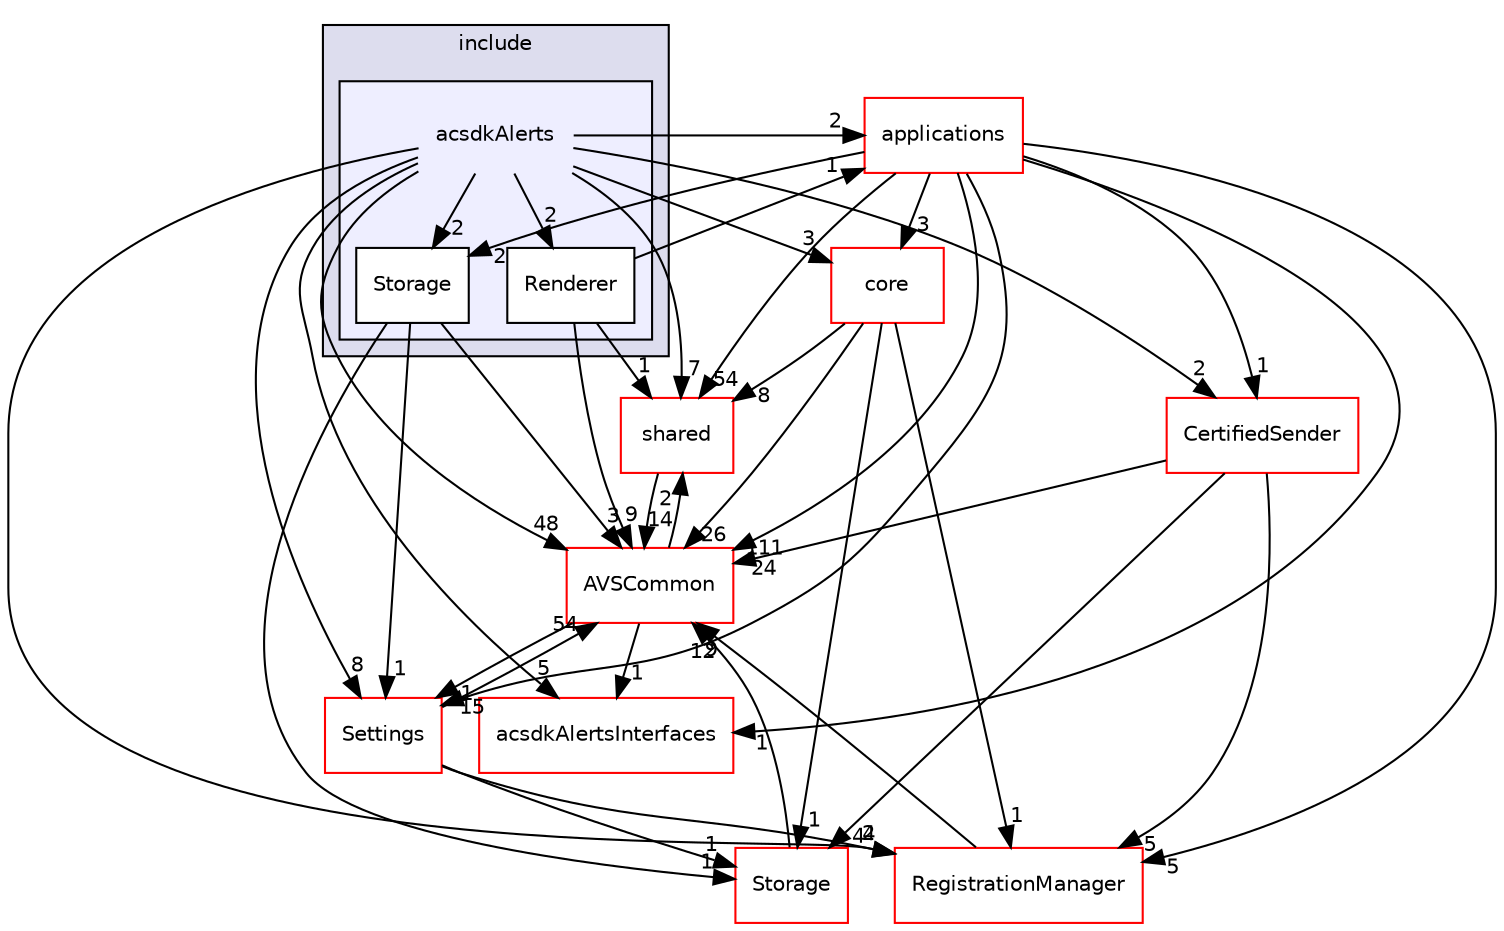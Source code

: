 digraph "/workplace/avs-device-sdk/capabilities/Alerts/acsdkAlerts/include/acsdkAlerts" {
  compound=true
  node [ fontsize="10", fontname="Helvetica"];
  edge [ labelfontsize="10", labelfontname="Helvetica"];
  subgraph clusterdir_b1dfbf978be24d96bb3d3044801c647a {
    graph [ bgcolor="#ddddee", pencolor="black", label="include" fontname="Helvetica", fontsize="10", URL="dir_b1dfbf978be24d96bb3d3044801c647a.html"]
  subgraph clusterdir_9c8dbcc65ad6b311184f354b98b30a84 {
    graph [ bgcolor="#eeeeff", pencolor="black", label="" URL="dir_9c8dbcc65ad6b311184f354b98b30a84.html"];
    dir_9c8dbcc65ad6b311184f354b98b30a84 [shape=plaintext label="acsdkAlerts"];
    dir_b295c9fb23d9647cc21ceb78d0812415 [shape=box label="Renderer" color="black" fillcolor="white" style="filled" URL="dir_b295c9fb23d9647cc21ceb78d0812415.html"];
    dir_45875c069d6d893f8a539ad3e07ef945 [shape=box label="Storage" color="black" fillcolor="white" style="filled" URL="dir_45875c069d6d893f8a539ad3e07ef945.html"];
  }
  }
  dir_9982052f7ce695d12571567315b2fafa [shape=box label="shared" fillcolor="white" style="filled" color="red" URL="dir_9982052f7ce695d12571567315b2fafa.html"];
  dir_a6e4fee11f07c3b70486e88fe92cbbdc [shape=box label="applications" fillcolor="white" style="filled" color="red" URL="dir_a6e4fee11f07c3b70486e88fe92cbbdc.html"];
  dir_d30ce3e61bf7ed46c94a0fee0c612be8 [shape=box label="acsdkAlertsInterfaces" fillcolor="white" style="filled" color="red" URL="dir_d30ce3e61bf7ed46c94a0fee0c612be8.html"];
  dir_cf27311ab9f4263eef70b28364b95692 [shape=box label="CertifiedSender" fillcolor="white" style="filled" color="red" URL="dir_cf27311ab9f4263eef70b28364b95692.html"];
  dir_d29c5f5a2915d6c5388c9daae4f109c7 [shape=box label="Storage" fillcolor="white" style="filled" color="red" URL="dir_d29c5f5a2915d6c5388c9daae4f109c7.html"];
  dir_8ae0dd75af039a94f4269584fb8eef13 [shape=box label="Settings" fillcolor="white" style="filled" color="red" URL="dir_8ae0dd75af039a94f4269584fb8eef13.html"];
  dir_13e65effb2bde530b17b3d5eefcd0266 [shape=box label="AVSCommon" fillcolor="white" style="filled" color="red" URL="dir_13e65effb2bde530b17b3d5eefcd0266.html"];
  dir_b14333b5607b47fe7356eaa790107bd3 [shape=box label="RegistrationManager" fillcolor="white" style="filled" color="red" URL="dir_b14333b5607b47fe7356eaa790107bd3.html"];
  dir_4270bfced15e0e73154b13468c7c9ad9 [shape=box label="core" fillcolor="white" style="filled" color="red" URL="dir_4270bfced15e0e73154b13468c7c9ad9.html"];
  dir_9982052f7ce695d12571567315b2fafa->dir_13e65effb2bde530b17b3d5eefcd0266 [headlabel="14", labeldistance=1.5 headhref="dir_000549_000017.html"];
  dir_a6e4fee11f07c3b70486e88fe92cbbdc->dir_9982052f7ce695d12571567315b2fafa [headlabel="54", labeldistance=1.5 headhref="dir_000028_000549.html"];
  dir_a6e4fee11f07c3b70486e88fe92cbbdc->dir_d30ce3e61bf7ed46c94a0fee0c612be8 [headlabel="1", labeldistance=1.5 headhref="dir_000028_000251.html"];
  dir_a6e4fee11f07c3b70486e88fe92cbbdc->dir_cf27311ab9f4263eef70b28364b95692 [headlabel="1", labeldistance=1.5 headhref="dir_000028_000415.html"];
  dir_a6e4fee11f07c3b70486e88fe92cbbdc->dir_8ae0dd75af039a94f4269584fb8eef13 [headlabel="15", labeldistance=1.5 headhref="dir_000028_000539.html"];
  dir_a6e4fee11f07c3b70486e88fe92cbbdc->dir_13e65effb2bde530b17b3d5eefcd0266 [headlabel="111", labeldistance=1.5 headhref="dir_000028_000017.html"];
  dir_a6e4fee11f07c3b70486e88fe92cbbdc->dir_b14333b5607b47fe7356eaa790107bd3 [headlabel="5", labeldistance=1.5 headhref="dir_000028_000524.html"];
  dir_a6e4fee11f07c3b70486e88fe92cbbdc->dir_4270bfced15e0e73154b13468c7c9ad9 [headlabel="3", labeldistance=1.5 headhref="dir_000028_000426.html"];
  dir_a6e4fee11f07c3b70486e88fe92cbbdc->dir_45875c069d6d893f8a539ad3e07ef945 [headlabel="2", labeldistance=1.5 headhref="dir_000028_000246.html"];
  dir_b295c9fb23d9647cc21ceb78d0812415->dir_9982052f7ce695d12571567315b2fafa [headlabel="1", labeldistance=1.5 headhref="dir_000245_000549.html"];
  dir_b295c9fb23d9647cc21ceb78d0812415->dir_a6e4fee11f07c3b70486e88fe92cbbdc [headlabel="1", labeldistance=1.5 headhref="dir_000245_000028.html"];
  dir_b295c9fb23d9647cc21ceb78d0812415->dir_13e65effb2bde530b17b3d5eefcd0266 [headlabel="9", labeldistance=1.5 headhref="dir_000245_000017.html"];
  dir_cf27311ab9f4263eef70b28364b95692->dir_d29c5f5a2915d6c5388c9daae4f109c7 [headlabel="4", labeldistance=1.5 headhref="dir_000415_000594.html"];
  dir_cf27311ab9f4263eef70b28364b95692->dir_13e65effb2bde530b17b3d5eefcd0266 [headlabel="24", labeldistance=1.5 headhref="dir_000415_000017.html"];
  dir_cf27311ab9f4263eef70b28364b95692->dir_b14333b5607b47fe7356eaa790107bd3 [headlabel="5", labeldistance=1.5 headhref="dir_000415_000524.html"];
  dir_d29c5f5a2915d6c5388c9daae4f109c7->dir_13e65effb2bde530b17b3d5eefcd0266 [headlabel="12", labeldistance=1.5 headhref="dir_000594_000017.html"];
  dir_8ae0dd75af039a94f4269584fb8eef13->dir_d29c5f5a2915d6c5388c9daae4f109c7 [headlabel="1", labeldistance=1.5 headhref="dir_000539_000594.html"];
  dir_8ae0dd75af039a94f4269584fb8eef13->dir_13e65effb2bde530b17b3d5eefcd0266 [headlabel="54", labeldistance=1.5 headhref="dir_000539_000017.html"];
  dir_8ae0dd75af039a94f4269584fb8eef13->dir_b14333b5607b47fe7356eaa790107bd3 [headlabel="4", labeldistance=1.5 headhref="dir_000539_000524.html"];
  dir_13e65effb2bde530b17b3d5eefcd0266->dir_9982052f7ce695d12571567315b2fafa [headlabel="2", labeldistance=1.5 headhref="dir_000017_000549.html"];
  dir_13e65effb2bde530b17b3d5eefcd0266->dir_d30ce3e61bf7ed46c94a0fee0c612be8 [headlabel="1", labeldistance=1.5 headhref="dir_000017_000251.html"];
  dir_13e65effb2bde530b17b3d5eefcd0266->dir_8ae0dd75af039a94f4269584fb8eef13 [headlabel="1", labeldistance=1.5 headhref="dir_000017_000539.html"];
  dir_b14333b5607b47fe7356eaa790107bd3->dir_13e65effb2bde530b17b3d5eefcd0266 [headlabel="9", labeldistance=1.5 headhref="dir_000524_000017.html"];
  dir_4270bfced15e0e73154b13468c7c9ad9->dir_9982052f7ce695d12571567315b2fafa [headlabel="8", labeldistance=1.5 headhref="dir_000426_000549.html"];
  dir_4270bfced15e0e73154b13468c7c9ad9->dir_d29c5f5a2915d6c5388c9daae4f109c7 [headlabel="1", labeldistance=1.5 headhref="dir_000426_000594.html"];
  dir_4270bfced15e0e73154b13468c7c9ad9->dir_13e65effb2bde530b17b3d5eefcd0266 [headlabel="26", labeldistance=1.5 headhref="dir_000426_000017.html"];
  dir_4270bfced15e0e73154b13468c7c9ad9->dir_b14333b5607b47fe7356eaa790107bd3 [headlabel="1", labeldistance=1.5 headhref="dir_000426_000524.html"];
  dir_9c8dbcc65ad6b311184f354b98b30a84->dir_9982052f7ce695d12571567315b2fafa [headlabel="7", labeldistance=1.5 headhref="dir_000205_000549.html"];
  dir_9c8dbcc65ad6b311184f354b98b30a84->dir_a6e4fee11f07c3b70486e88fe92cbbdc [headlabel="2", labeldistance=1.5 headhref="dir_000205_000028.html"];
  dir_9c8dbcc65ad6b311184f354b98b30a84->dir_b295c9fb23d9647cc21ceb78d0812415 [headlabel="2", labeldistance=1.5 headhref="dir_000205_000245.html"];
  dir_9c8dbcc65ad6b311184f354b98b30a84->dir_d30ce3e61bf7ed46c94a0fee0c612be8 [headlabel="5", labeldistance=1.5 headhref="dir_000205_000251.html"];
  dir_9c8dbcc65ad6b311184f354b98b30a84->dir_cf27311ab9f4263eef70b28364b95692 [headlabel="2", labeldistance=1.5 headhref="dir_000205_000415.html"];
  dir_9c8dbcc65ad6b311184f354b98b30a84->dir_8ae0dd75af039a94f4269584fb8eef13 [headlabel="8", labeldistance=1.5 headhref="dir_000205_000539.html"];
  dir_9c8dbcc65ad6b311184f354b98b30a84->dir_13e65effb2bde530b17b3d5eefcd0266 [headlabel="48", labeldistance=1.5 headhref="dir_000205_000017.html"];
  dir_9c8dbcc65ad6b311184f354b98b30a84->dir_b14333b5607b47fe7356eaa790107bd3 [headlabel="2", labeldistance=1.5 headhref="dir_000205_000524.html"];
  dir_9c8dbcc65ad6b311184f354b98b30a84->dir_4270bfced15e0e73154b13468c7c9ad9 [headlabel="3", labeldistance=1.5 headhref="dir_000205_000426.html"];
  dir_9c8dbcc65ad6b311184f354b98b30a84->dir_45875c069d6d893f8a539ad3e07ef945 [headlabel="2", labeldistance=1.5 headhref="dir_000205_000246.html"];
  dir_45875c069d6d893f8a539ad3e07ef945->dir_d29c5f5a2915d6c5388c9daae4f109c7 [headlabel="1", labeldistance=1.5 headhref="dir_000246_000594.html"];
  dir_45875c069d6d893f8a539ad3e07ef945->dir_8ae0dd75af039a94f4269584fb8eef13 [headlabel="1", labeldistance=1.5 headhref="dir_000246_000539.html"];
  dir_45875c069d6d893f8a539ad3e07ef945->dir_13e65effb2bde530b17b3d5eefcd0266 [headlabel="3", labeldistance=1.5 headhref="dir_000246_000017.html"];
}
